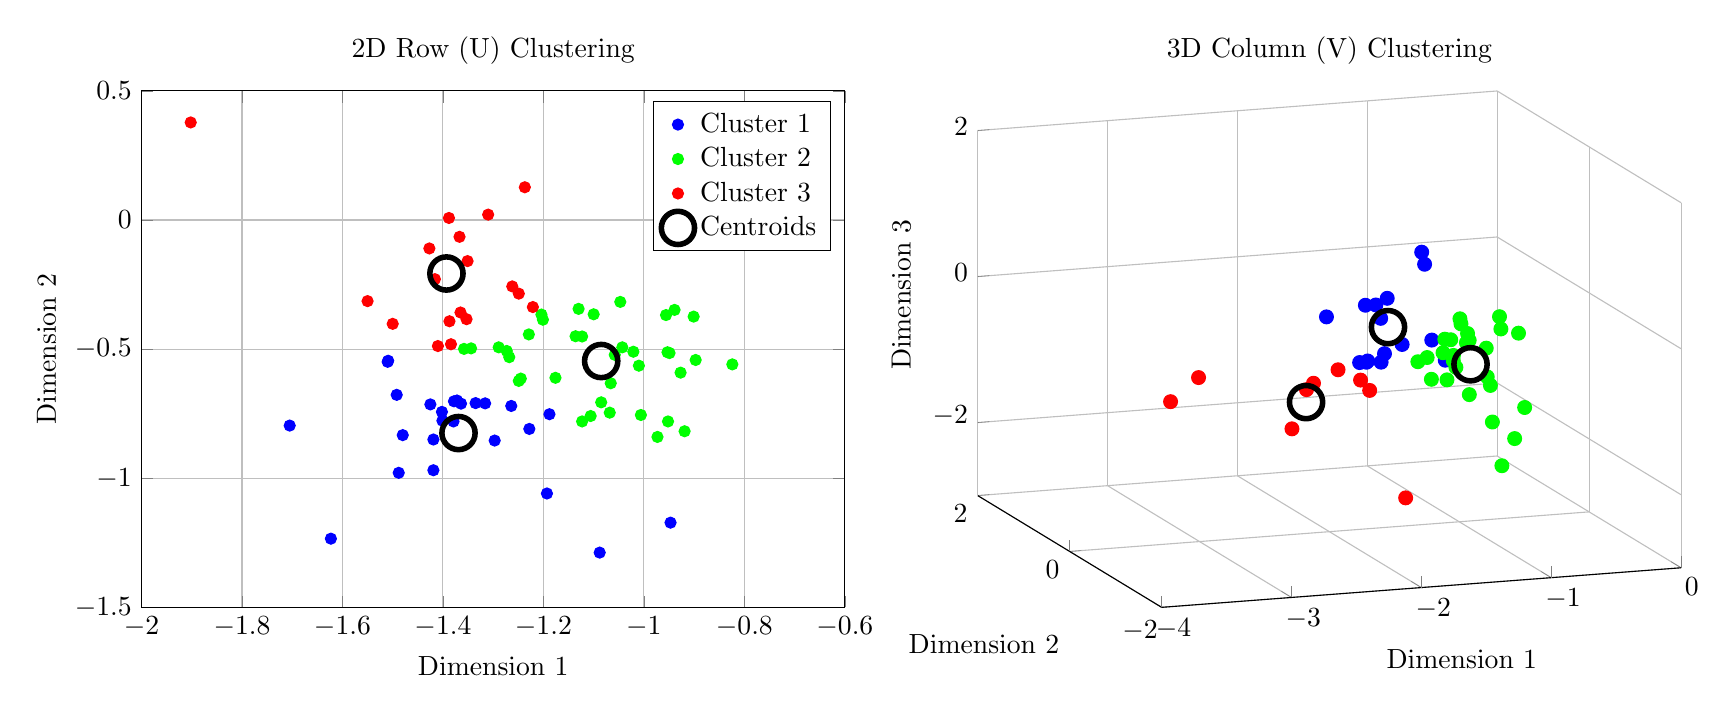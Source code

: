 % This file was created by matlab2tikz v0.4.7 running on MATLAB 8.1.
% Copyright (c) 2008--2014, Nico Schlömer <nico.schloemer@gmail.com>
% All rights reserved.
% Minimal pgfplots version: 1.3
% 
% The latest updates can be retrieved from
%   http://www.mathworks.com/matlabcentral/fileexchange/22022-matlab2tikz
% where you can also make suggestions and rate matlab2tikz.
% 
\begin{tikzpicture}

\begin{axis}[%
width=3.517in,
height=2.582in,
view={-19.5}{18},
scale only axis,
xmin=-4,
xmax=0,
xlabel={Dimension 1},
xmajorgrids,
ymin=-2,
ymax=2,
ylabel={Dimension 2},
ymajorgrids,
zmin=-3,
zmax=2,
zlabel={Dimension 3},
zmajorgrids,
name=plot1,
title={3D Column (V) Clustering},
axis x line*=bottom,
axis y line*=left,
axis z line*=left
]
\addplot3 [color=blue,mark size=2.5pt,only marks,mark=*,mark options={solid}]
 table[row sep=crcr] {-1.59	0.148	-0.007\\
-1.866	-0.404	0.238\\
-2.154	-0.371	0.105\\
-2.018	-0.708	-0.41\\
-1.36	-0.263	0.677\\
-1.849	-0.406	-0.527\\
-1.83	-0.635	0.142\\
-1.853	-1.592	1.418\\
-1.534	-1.203	-0.254\\
-1.963	-1.02	-0.293\\
-1.48	-0.758	-0.156\\
-1.983	-1.15	-0.124\\
-2.09	-1.061	-0.261\\
-1.604	-0.139	0.196\\
-1.794	-1.0	-0.081\\
};
 \addplot3 [color=green,mark size=2.5pt,only marks,mark=*,mark options={solid}]
 table[row sep=crcr] {-1.477	-0.741	-0.7\\
-0.933	-0.738	-1.959\\
-1.391	-1.031	-0.437\\
-0.826	-0.797	-0.135\\
-1.146	-0.227	-0.4\\
-1.286	-0.454	-0.472\\
-1.076	-0.823	-0.69\\
-1.125	-0.39	-0.123\\
-1.1	-0.498	-0.31\\
-1.413	-1.385	-0.672\\
-1.256	-0.595	-0.459\\
-1.38	-0.806	-0.696\\
-1.118	-1.755	-0.747\\
-1.083	-0.821	-0.296\\
-1.482	-0.461	-0.566\\
-1.116	-1.005	-0.732\\
-0.929	-0.52	-1.444\\
-1.194	-0.704	-0.251\\
-1.464	-0.612	-0.453\\
-1.315	-0.575	-0.236\\
-1.097	-0.289	-0.096\\
-0.773	-0.234	-0.132\\
-0.813	-0.377	-0.24\\
-0.877	-0.857	-1.549\\
-1.15	-0.294	-0.663\\
-1.13	-0.547	-0.194\\
};
 \addplot3 [color=red,mark size=2.5pt,only marks,mark=*,mark options={solid}]
 table[row sep=crcr] {-2.116	-1.203	-0.589\\
-2.358	-1.199	-0.275\\
-2.453	-0.465	-1.352\\
-1.859	-1.26	-2.074\\
-3.471	-0.7	-0.752\\
-2.219	-1.296	-0.398\\
-2.477	-1.001	-0.519\\
-2.454	-0.784	-0.693\\
-3.434	-1.204	-0.234\\
};
 \addplot3 [color=black,line width=2.0pt,mark size=6.0pt,only marks,mark=o,mark options={solid}]
 table[row sep=crcr] {-1.798	-0.704	0.044\\
-1.152	-0.674	-0.564\\
-2.538	-1.012	-0.765\\
};
 \end{axis}

\begin{axis}[%
width=3.517in,
height=2.582in,
scale only axis,
xmin=-2,
xmax=-0.6,
xlabel={Dimension 1},
xmajorgrids,
ymin=-1.5,
ymax=0.5,
ylabel={Dimension 2},
ymajorgrids,
at=(plot1.left of south west),
anchor=right of south east,
title={2D Row (U) Clustering},
legend style={draw=black,fill=white,legend cell align=left}
]
\addplot [color=blue,mark size=2.0pt,only marks,mark=*,mark options={solid}]
  table[row sep=crcr]{-0.947	-1.172\\
-1.425	-0.714\\
-1.228	-0.809\\
-1.372	-0.699\\
-1.378	-0.702\\
-1.088	-1.288\\
-1.419	-0.969\\
-1.492	-0.677\\
-1.264	-0.72\\
-1.335	-0.709\\
-1.488	-0.979\\
-1.188	-0.752\\
-1.364	-0.711\\
-1.509	-0.545\\
-1.401	-0.777\\
-1.51	-0.549\\
-1.379	-0.78\\
-1.316	-0.71\\
-1.419	-0.85\\
-1.193	-1.059\\
-1.48	-0.833\\
-1.402	-0.743\\
-1.705	-0.796\\
-1.623	-1.234\\
-1.297	-0.854\\
};
\addlegendentry{Cluster 1};

\addplot [color=green,only marks,mark=*,mark options={solid}]
  table[row sep=crcr]{-0.952	-0.78\\
-1.358	-0.499\\
-1.123	-0.451\\
-1.068	-0.746\\
-1.047	-0.317\\
-1.006	-0.755\\
-1.085	-0.706\\
-0.973	-0.84\\
-0.927	-0.591\\
-1.106	-0.759\\
-1.123	-0.78\\
-1.344	-0.497\\
-0.824	-0.559\\
-1.273	-0.507\\
-1.058	-0.522\\
-0.949	-0.515\\
-1.01	-0.564\\
-0.897	-0.542\\
-1.289	-0.493\\
-1.201	-0.386\\
-1.13	-0.344\\
-1.229	-0.443\\
-1.268	-0.531\\
-1.1	-0.365\\
-0.901	-0.374\\
-1.249	-0.623\\
-0.956	-0.368\\
-0.919	-0.818\\
-1.021	-0.51\\
-1.204	-0.366\\
-0.939	-0.348\\
-1.066	-0.632\\
-1.136	-0.45\\
-1.176	-0.611\\
-0.953	-0.512\\
-1.043	-0.493\\
-1.245	-0.614\\
};
\addlegendentry{Cluster 2};

\addplot [color=red,only marks,mark=*,mark options={solid}]
  table[row sep=crcr]{-1.387	-0.392\\
-1.902	0.378\\
-1.351	-0.159\\
-1.388	0.008\\
-1.427	-0.11\\
-1.5	-0.402\\
-1.237	0.127\\
-1.55	-0.314\\
-1.384	-0.481\\
-1.41	-0.488\\
-1.31	0.021\\
-1.365	-0.358\\
-1.353	-0.384\\
-1.249	-0.285\\
-1.221	-0.337\\
-1.367	-0.065\\
-1.416	-0.229\\
-1.262	-0.257\\
};
\addlegendentry{Cluster 3};

\addplot [color=black,line width=2.0pt,mark size=6.0pt,only marks,mark=o,mark options={solid}]
  table[row sep=crcr]{-1.369	-0.825\\
-1.085	-0.546\\
-1.393	-0.207\\
};
\addlegendentry{Centroids};

\end{axis}
\end{tikzpicture}%